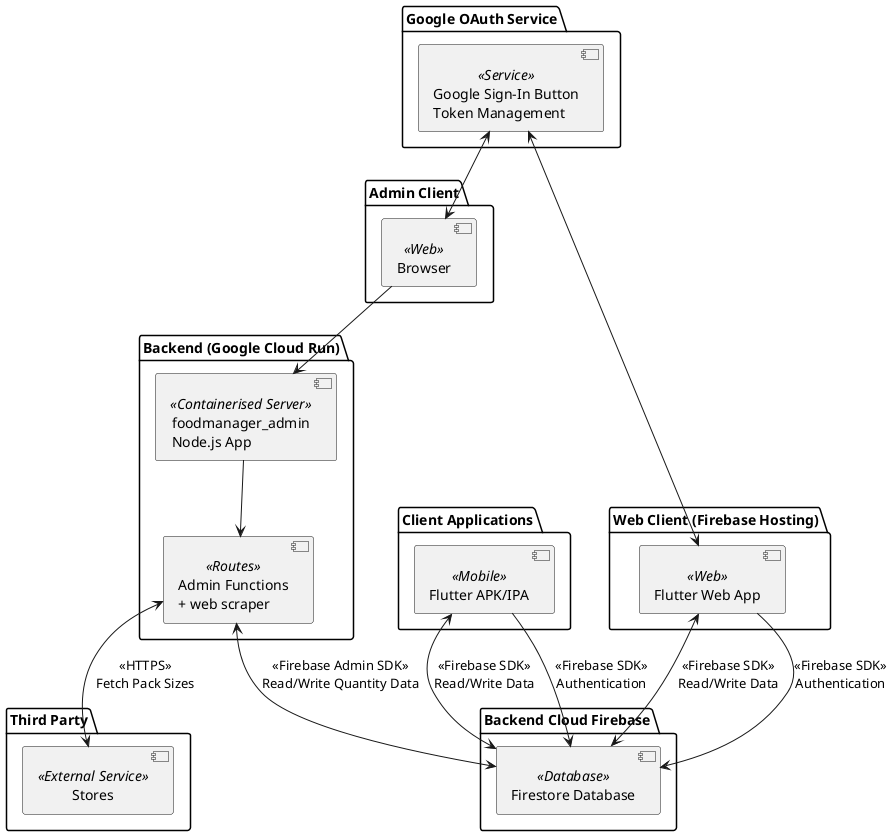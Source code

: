     @startuml
    title Component Diagram for Food Manager App

    package "Client Applications" {
    [Flutter App] <<Mobile>>
    }


    package "Backend Cloud" {
    [Firebase Database] <<Database>>
    }

    package "Backend doc@gs" {
    [Node.js App] <<Server>>
    [Web Data Collector] <<Service>>
    }

    package "Third Party" {
    [Stores] <<External Service>>
    }

    [Flutter App] --> [Firebase Database] : <<Firebase SDK>>\n Read/Write Data
    [Node.js App] --> [Firebase Database] :  <<Firebase Admin SDK>>\n Write Quantity Data
    [Node.js App] --> [Web Data Collector] : <<Internal API Call>>\n Obtain Data
    [Web Data Collector] --> [Stores] : <<HTTP(S)>>\n Fetch Pack Sizes
    [Flutter App] --> [Firebase Database] : <<Firebase SDK>>\n Authentication

    @enduml


@startuml

package "Client Applications" {
  [Flutter APK/IPA] <<Mobile>>
}

package "Google OAuth Service" {
  [Google Sign-In Button\nToken Management] <<Service>>
}

package "Admin Client" {
  [Browser] <<Web>>
}

package "Web Client (Firebase Hosting)" {
  [Flutter Web App] <<Web>>
}

package "Backend Cloud Firebase" {
  [Firestore Database] <<Database>>
}

package "Backend (Google Cloud Run)" {
  [foodmanager_admin\nNode.js App] <<Containerised Server>>
  [Admin Functions\n+ web scraper] <<Routes>>
}

package "Third Party" {
  [Stores] <<External Service>>
}

[Browser] <-up-> [Google Sign-In Button\nToken Management]
[Flutter Web App] <-up-> [Google Sign-In Button\nToken Management]
[Flutter APK/IPA] <--> [Firestore Database] : <<Firebase SDK>>\nRead/Write Data
[Flutter Web App] <--> [Firestore Database] : <<Firebase SDK>>\nRead/Write Data
[Admin Functions\n+ web scraper] <--> [Firestore Database] : <<Firebase Admin SDK>>\nRead/Write Quantity Data
[foodmanager_admin\nNode.js App] --> [Admin Functions\n+ web scraper]
[Admin Functions\n+ web scraper] <--> [Stores] : <<HTTPS>>\nFetch Pack Sizes
[Flutter APK/IPA] --> [Firestore Database] : <<Firebase SDK>>\nAuthentication
[Flutter Web App] --> [Firestore Database] : <<Firebase SDK>>\nAuthentication
[Browser] --> [foodmanager_admin\nNode.js App]
@enduml



@startuml 0
title Project Components

package "Food Manager User App" {
  [iOS] <<Mobile>>
  [Android] <<Mobile>>
  [Browser] <<Web>>
}


package "Food Manger Admin App" {
  [Node.js Express] <<Mobile>>
}


@enduml
